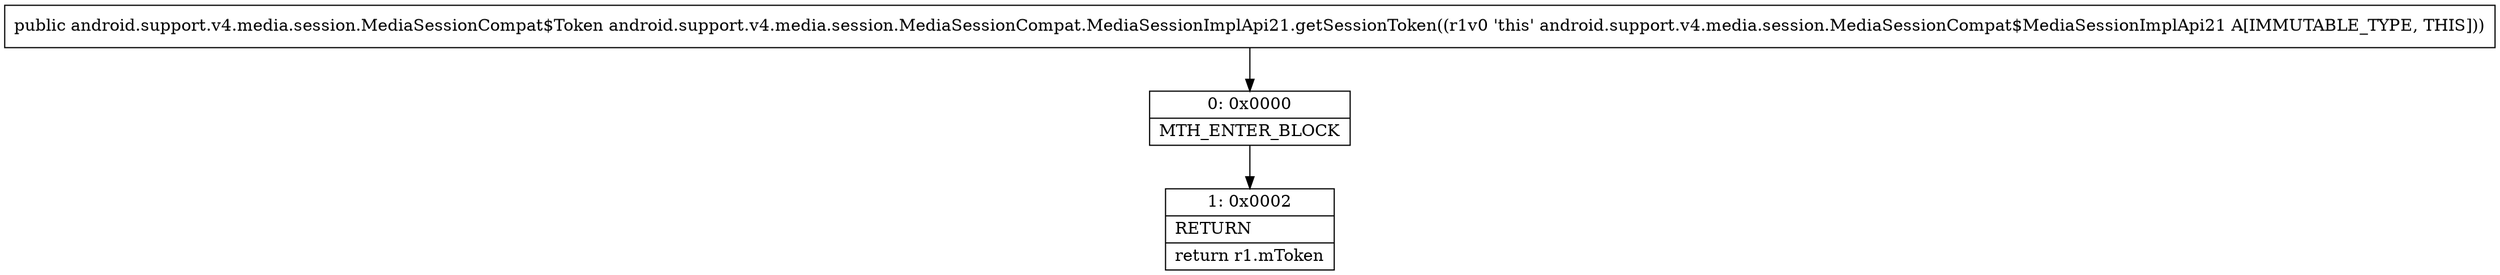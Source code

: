 digraph "CFG forandroid.support.v4.media.session.MediaSessionCompat.MediaSessionImplApi21.getSessionToken()Landroid\/support\/v4\/media\/session\/MediaSessionCompat$Token;" {
Node_0 [shape=record,label="{0\:\ 0x0000|MTH_ENTER_BLOCK\l}"];
Node_1 [shape=record,label="{1\:\ 0x0002|RETURN\l|return r1.mToken\l}"];
MethodNode[shape=record,label="{public android.support.v4.media.session.MediaSessionCompat$Token android.support.v4.media.session.MediaSessionCompat.MediaSessionImplApi21.getSessionToken((r1v0 'this' android.support.v4.media.session.MediaSessionCompat$MediaSessionImplApi21 A[IMMUTABLE_TYPE, THIS])) }"];
MethodNode -> Node_0;
Node_0 -> Node_1;
}


